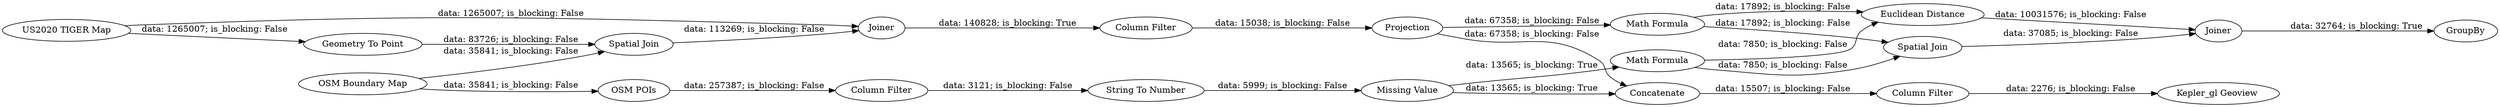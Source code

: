 digraph {
	"-5157799945767251048_22" [label="Math Formula"]
	"-5157799945767251048_7" [label=Joiner]
	"-5157799945767251048_5" [label="Spatial Join"]
	"-5157799945767251048_17" [label="String To Number"]
	"-5157799945767251048_4" [label="Kepler_gl Geoview "]
	"-5157799945767251048_23" [label=Joiner]
	"-5157799945767251048_2" [label="OSM POIs"]
	"-5157799945767251048_19" [label="Euclidean Distance"]
	"-5157799945767251048_10" [label="Column Filter"]
	"-5157799945767251048_14" [label="Spatial Join"]
	"-5157799945767251048_3" [label="US2020 TIGER Map"]
	"-5157799945767251048_13" [label=Projection]
	"-5157799945767251048_6" [label="Geometry To Point"]
	"-5157799945767251048_15" [label=GroupBy]
	"-5157799945767251048_12" [label=Concatenate]
	"-5157799945767251048_16" [label="Missing Value"]
	"-5157799945767251048_1" [label="OSM Boundary Map"]
	"-5157799945767251048_21" [label="Math Formula"]
	"-5157799945767251048_8" [label="Column Filter"]
	"-5157799945767251048_18" [label="Column Filter"]
	"-5157799945767251048_19" -> "-5157799945767251048_23" [label="data: 10031576; is_blocking: False"]
	"-5157799945767251048_13" -> "-5157799945767251048_21" [label="data: 67358; is_blocking: False"]
	"-5157799945767251048_6" -> "-5157799945767251048_5" [label="data: 83726; is_blocking: False"]
	"-5157799945767251048_3" -> "-5157799945767251048_7" [label="data: 1265007; is_blocking: False"]
	"-5157799945767251048_7" -> "-5157799945767251048_8" [label="data: 140828; is_blocking: True"]
	"-5157799945767251048_1" -> "-5157799945767251048_2" [label="data: 35841; is_blocking: False"]
	"-5157799945767251048_5" -> "-5157799945767251048_7" [label="data: 113269; is_blocking: False"]
	"-5157799945767251048_17" -> "-5157799945767251048_16" [label="data: 5999; is_blocking: False"]
	"-5157799945767251048_1" -> "-5157799945767251048_5" [label="data: 35841; is_blocking: False"]
	"-5157799945767251048_12" -> "-5157799945767251048_18" [label="data: 15507; is_blocking: False"]
	"-5157799945767251048_13" -> "-5157799945767251048_12" [label="data: 67358; is_blocking: False"]
	"-5157799945767251048_16" -> "-5157799945767251048_22" [label="data: 13565; is_blocking: True"]
	"-5157799945767251048_10" -> "-5157799945767251048_17" [label="data: 3121; is_blocking: False"]
	"-5157799945767251048_23" -> "-5157799945767251048_15" [label="data: 32764; is_blocking: True"]
	"-5157799945767251048_18" -> "-5157799945767251048_4" [label="data: 2276; is_blocking: False"]
	"-5157799945767251048_21" -> "-5157799945767251048_14" [label="data: 17892; is_blocking: False"]
	"-5157799945767251048_3" -> "-5157799945767251048_6" [label="data: 1265007; is_blocking: False"]
	"-5157799945767251048_22" -> "-5157799945767251048_14" [label="data: 7850; is_blocking: False"]
	"-5157799945767251048_22" -> "-5157799945767251048_19" [label="data: 7850; is_blocking: False"]
	"-5157799945767251048_21" -> "-5157799945767251048_19" [label="data: 17892; is_blocking: False"]
	"-5157799945767251048_2" -> "-5157799945767251048_10" [label="data: 257387; is_blocking: False"]
	"-5157799945767251048_16" -> "-5157799945767251048_12" [label="data: 13565; is_blocking: True"]
	"-5157799945767251048_8" -> "-5157799945767251048_13" [label="data: 15038; is_blocking: False"]
	"-5157799945767251048_14" -> "-5157799945767251048_23" [label="data: 37085; is_blocking: False"]
	rankdir=LR
}
